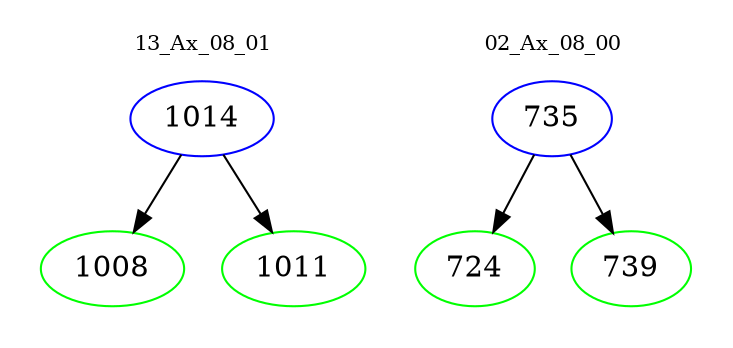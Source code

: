 digraph{
subgraph cluster_0 {
color = white
label = "13_Ax_08_01";
fontsize=10;
T0_1014 [label="1014", color="blue"]
T0_1014 -> T0_1008 [color="black"]
T0_1008 [label="1008", color="green"]
T0_1014 -> T0_1011 [color="black"]
T0_1011 [label="1011", color="green"]
}
subgraph cluster_1 {
color = white
label = "02_Ax_08_00";
fontsize=10;
T1_735 [label="735", color="blue"]
T1_735 -> T1_724 [color="black"]
T1_724 [label="724", color="green"]
T1_735 -> T1_739 [color="black"]
T1_739 [label="739", color="green"]
}
}
